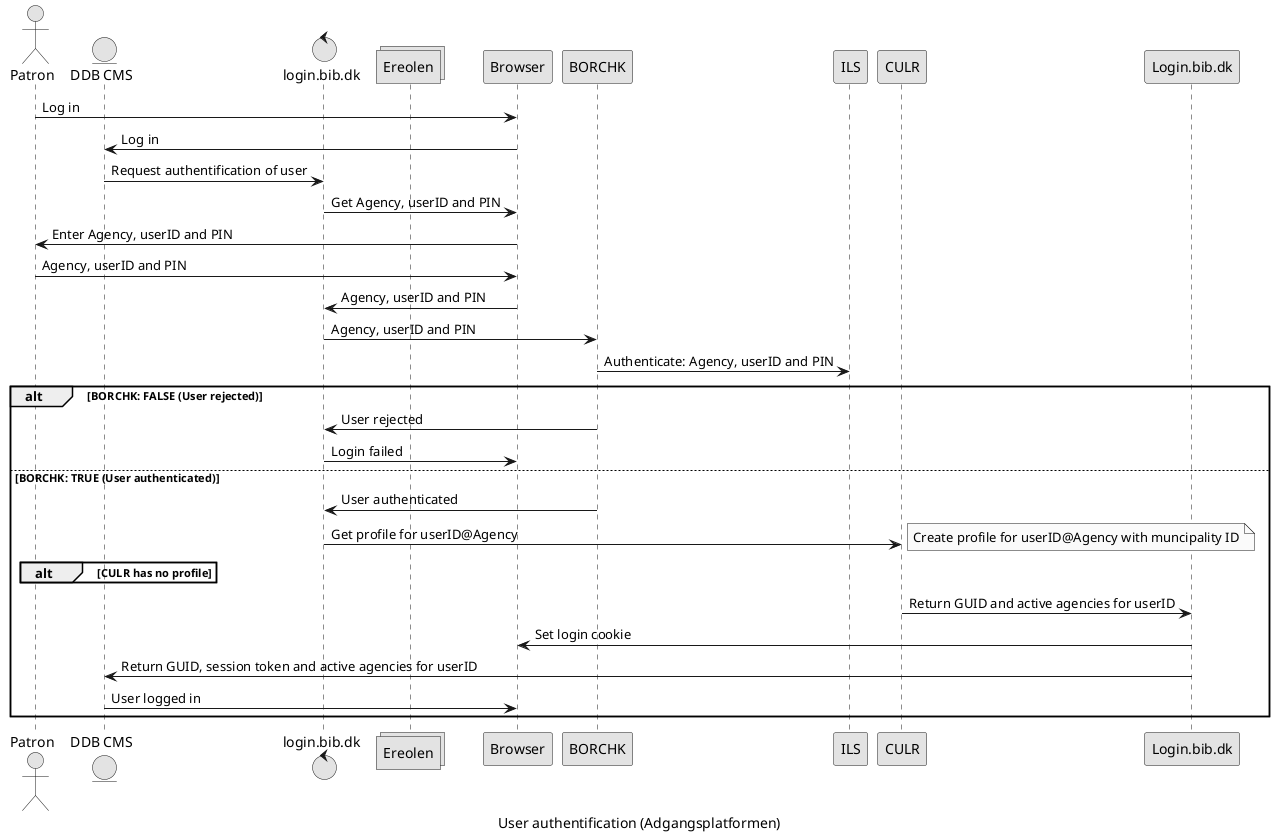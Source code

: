 @startuml
caption User authentification (Adgangsplatformen)
'Single Sign On

' Skinparams '
skinparam monochrome true
'skinparam handwritten true

' Participants
actor Patron
entity "DDB CMS"
control login.bib.dk
collections Ereolen


Patron->Browser: Log in
Browser->"DDB CMS": Log in
"DDB CMS"->login.bib.dk: Request authentification of user
login.bib.dk->Browser: Get Agency, userID and PIN
Browser->Patron: Enter Agency, userID and PIN
Patron->Browser: Agency, userID and PIN
Browser->login.bib.dk: Agency, userID and PIN

login.bib.dk->BORCHK: Agency, userID and PIN

BORCHK->ILS: Authenticate: Agency, userID and PIN

alt BORCHK: FALSE (User rejected)
    BORCHK->login.bib.dk: User rejected
    login.bib.dk->Browser: Login failed
else BORCHK: TRUE (User authenticated)
    BORCHK->login.bib.dk: User authenticated
    login.bib.dk->CULR: Get profile for userID@Agency
    alt CULR has no profile
        note right: Create profile for userID@Agency with muncipality ID
    end
    CULR->Login.bib.dk: Return GUID and active agencies for userID
    Login.bib.dk->Browser: Set login cookie
    Login.bib.dk->"DDB CMS": Return GUID, session token and active agencies for userID
    "DDB CMS"->Browser: User logged in
end

@enduml

